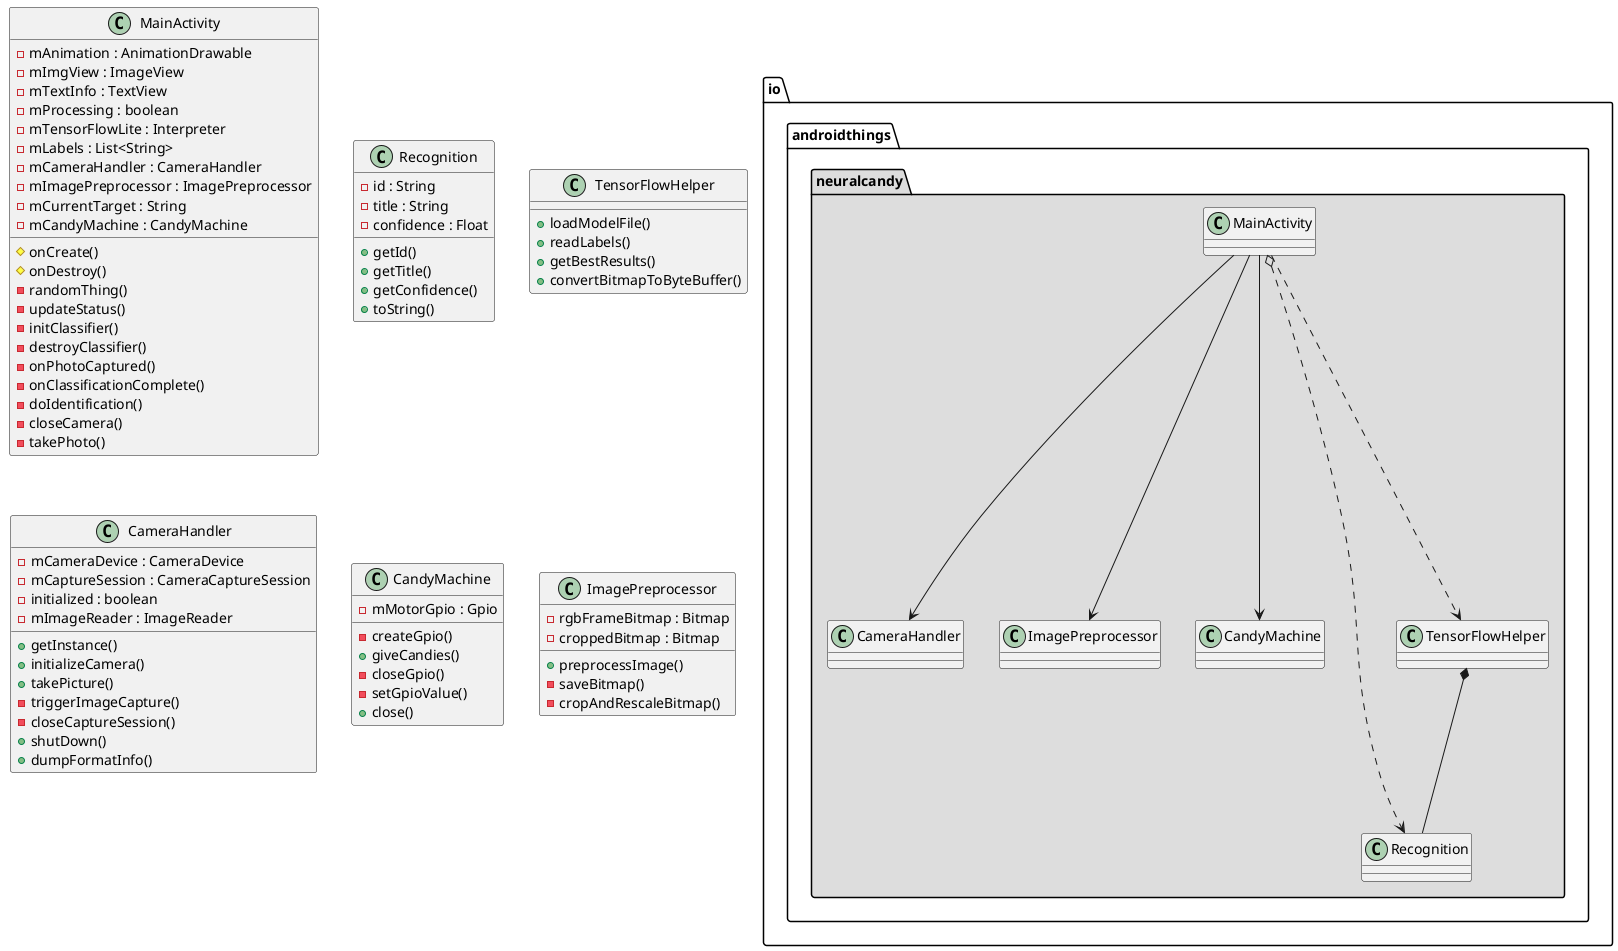 @startuml

package "io.androidthings.neuralcandy" #DDDDDD {
MainActivity --> CameraHandler
MainActivity --> ImagePreprocessor
MainActivity --> CandyMachine
MainActivity o..> Recognition
TensorFlowHelper *-- Recognition
MainActivity ..> TensorFlowHelper
}

class MainActivity {
-mAnimation : AnimationDrawable
-mImgView : ImageView
-mTextInfo : TextView
-mProcessing : boolean
-mTensorFlowLite : Interpreter
-mLabels : List<String>
-mCameraHandler : CameraHandler
-mImagePreprocessor : ImagePreprocessor
-mCurrentTarget : String
-mCandyMachine : CandyMachine
#onCreate()
#onDestroy()
-randomThing()
-updateStatus()
-initClassifier()
-destroyClassifier()
-onPhotoCaptured()
-onClassificationComplete()
-doIdentification()
-closeCamera()
-takePhoto()
}

class Recognition {
-id : String
-title : String
-confidence : Float
+getId()
+getTitle()
+getConfidence()
+toString()
}

class TensorFlowHelper {
+loadModelFile()
+readLabels()
+getBestResults()
+convertBitmapToByteBuffer()
}

class CameraHandler {
-mCameraDevice : CameraDevice
-mCaptureSession : CameraCaptureSession
-initialized : boolean
-mImageReader : ImageReader
+getInstance()
+initializeCamera()
+takePicture()
-triggerImageCapture()
-closeCaptureSession()
+shutDown()
+dumpFormatInfo()
}

class CandyMachine {
-mMotorGpio : Gpio
-createGpio()
+giveCandies()
-closeGpio()
-setGpioValue()
+close()
}

class ImagePreprocessor {
-rgbFrameBitmap : Bitmap
-croppedBitmap : Bitmap
+preprocessImage()
-saveBitmap()
-cropAndRescaleBitmap()
}

@enduml